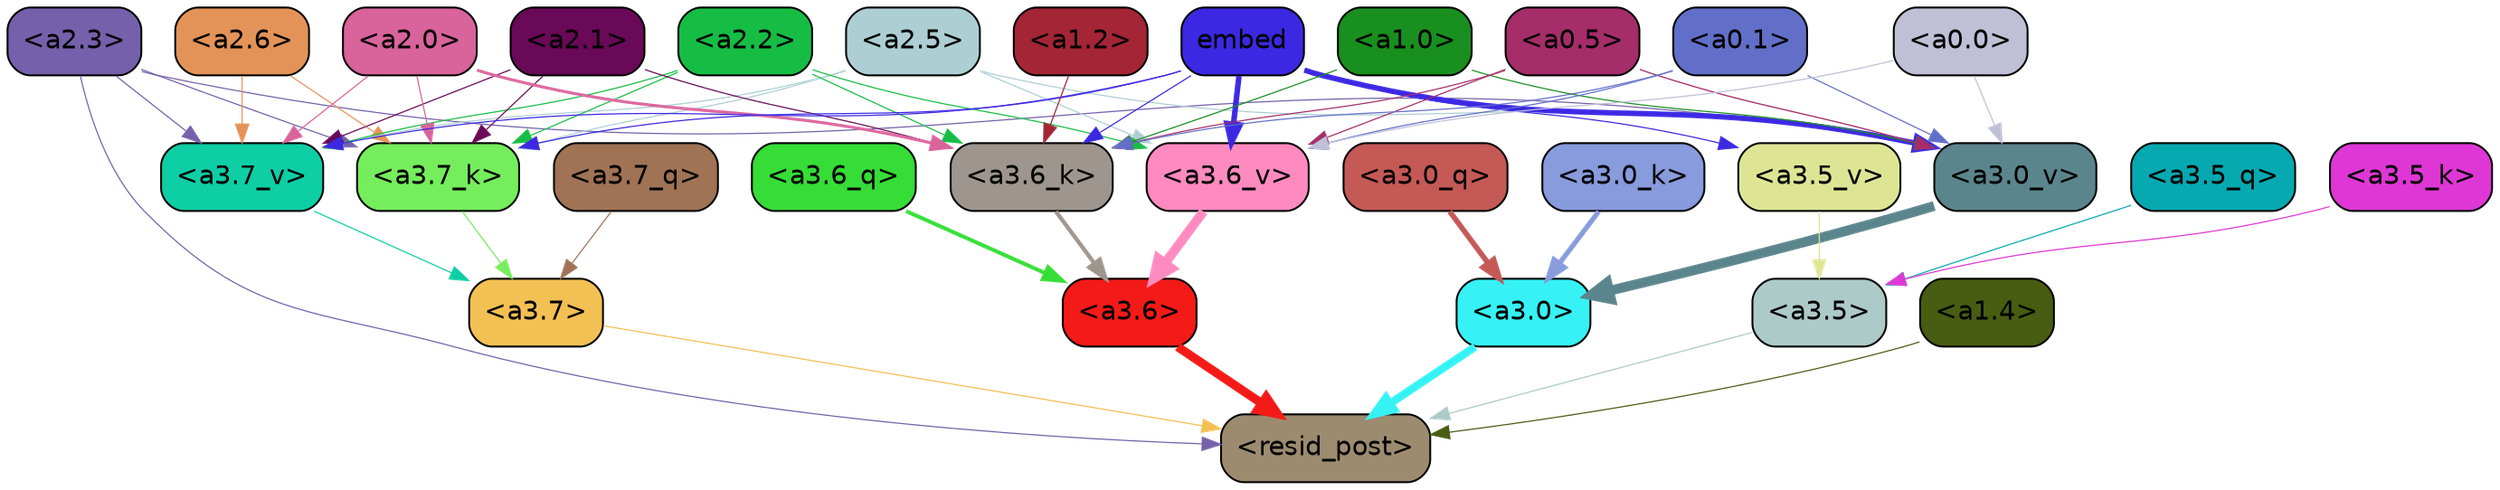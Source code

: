 strict digraph "" {
	graph [bgcolor=transparent,
		layout=dot,
		overlap=false,
		splines=true
	];
	"<a3.7>"	[color=black,
		fillcolor="#f3c053",
		fontname=Helvetica,
		shape=box,
		style="filled, rounded"];
	"<resid_post>"	[color=black,
		fillcolor="#9d8b70",
		fontname=Helvetica,
		shape=box,
		style="filled, rounded"];
	"<a3.7>" -> "<resid_post>"	[color="#f3c053",
		penwidth=0.6];
	"<a3.6>"	[color=black,
		fillcolor="#f31a17",
		fontname=Helvetica,
		shape=box,
		style="filled, rounded"];
	"<a3.6>" -> "<resid_post>"	[color="#f31a17",
		penwidth=4.670643210411072];
	"<a3.5>"	[color=black,
		fillcolor="#accac8",
		fontname=Helvetica,
		shape=box,
		style="filled, rounded"];
	"<a3.5>" -> "<resid_post>"	[color="#accac8",
		penwidth=0.6];
	"<a3.0>"	[color=black,
		fillcolor="#36f2f5",
		fontname=Helvetica,
		shape=box,
		style="filled, rounded"];
	"<a3.0>" -> "<resid_post>"	[color="#36f2f5",
		penwidth=4.246885180473328];
	"<a2.3>"	[color=black,
		fillcolor="#7560ab",
		fontname=Helvetica,
		shape=box,
		style="filled, rounded"];
	"<a2.3>" -> "<resid_post>"	[color="#7560ab",
		penwidth=0.6];
	"<a3.7_k>"	[color=black,
		fillcolor="#75ed5c",
		fontname=Helvetica,
		shape=box,
		style="filled, rounded"];
	"<a2.3>" -> "<a3.7_k>"	[color="#7560ab",
		penwidth=0.6];
	"<a3.7_v>"	[color=black,
		fillcolor="#0ecea5",
		fontname=Helvetica,
		shape=box,
		style="filled, rounded"];
	"<a2.3>" -> "<a3.7_v>"	[color="#7560ab",
		penwidth=0.6];
	"<a3.0_v>"	[color=black,
		fillcolor="#5b858c",
		fontname=Helvetica,
		shape=box,
		style="filled, rounded"];
	"<a2.3>" -> "<a3.0_v>"	[color="#7560ab",
		penwidth=0.6];
	"<a1.4>"	[color=black,
		fillcolor="#485c12",
		fontname=Helvetica,
		shape=box,
		style="filled, rounded"];
	"<a1.4>" -> "<resid_post>"	[color="#485c12",
		penwidth=0.6];
	"<a3.7_q>"	[color=black,
		fillcolor="#a07355",
		fontname=Helvetica,
		shape=box,
		style="filled, rounded"];
	"<a3.7_q>" -> "<a3.7>"	[color="#a07355",
		penwidth=0.6];
	"<a3.6_q>"	[color=black,
		fillcolor="#35dd36",
		fontname=Helvetica,
		shape=box,
		style="filled, rounded"];
	"<a3.6_q>" -> "<a3.6>"	[color="#35dd36",
		penwidth=2.03758105635643];
	"<a3.5_q>"	[color=black,
		fillcolor="#07a9b1",
		fontname=Helvetica,
		shape=box,
		style="filled, rounded"];
	"<a3.5_q>" -> "<a3.5>"	[color="#07a9b1",
		penwidth=0.6];
	"<a3.0_q>"	[color=black,
		fillcolor="#c45956",
		fontname=Helvetica,
		shape=box,
		style="filled, rounded"];
	"<a3.0_q>" -> "<a3.0>"	[color="#c45956",
		penwidth=2.8638100624084473];
	"<a3.7_k>" -> "<a3.7>"	[color="#75ed5c",
		penwidth=0.6];
	"<a3.6_k>"	[color=black,
		fillcolor="#9e968e",
		fontname=Helvetica,
		shape=box,
		style="filled, rounded"];
	"<a3.6_k>" -> "<a3.6>"	[color="#9e968e",
		penwidth=2.174198240041733];
	"<a3.5_k>"	[color=black,
		fillcolor="#de37d5",
		fontname=Helvetica,
		shape=box,
		style="filled, rounded"];
	"<a3.5_k>" -> "<a3.5>"	[color="#de37d5",
		penwidth=0.6];
	"<a3.0_k>"	[color=black,
		fillcolor="#879bdd",
		fontname=Helvetica,
		shape=box,
		style="filled, rounded"];
	"<a3.0_k>" -> "<a3.0>"	[color="#879bdd",
		penwidth=2.6274144649505615];
	"<a3.7_v>" -> "<a3.7>"	[color="#0ecea5",
		penwidth=0.6];
	"<a3.6_v>"	[color=black,
		fillcolor="#ff8abf",
		fontname=Helvetica,
		shape=box,
		style="filled, rounded"];
	"<a3.6_v>" -> "<a3.6>"	[color="#ff8abf",
		penwidth=5.002329230308533];
	"<a3.5_v>"	[color=black,
		fillcolor="#dde595",
		fontname=Helvetica,
		shape=box,
		style="filled, rounded"];
	"<a3.5_v>" -> "<a3.5>"	[color="#dde595",
		penwidth=0.6];
	"<a3.0_v>" -> "<a3.0>"	[color="#5b858c",
		penwidth=5.188832879066467];
	"<a2.6>"	[color=black,
		fillcolor="#e49358",
		fontname=Helvetica,
		shape=box,
		style="filled, rounded"];
	"<a2.6>" -> "<a3.7_k>"	[color="#e49358",
		penwidth=0.6];
	"<a2.6>" -> "<a3.7_v>"	[color="#e49358",
		penwidth=0.6];
	"<a2.5>"	[color=black,
		fillcolor="#adcfd4",
		fontname=Helvetica,
		shape=box,
		style="filled, rounded"];
	"<a2.5>" -> "<a3.7_k>"	[color="#adcfd4",
		penwidth=0.6];
	"<a2.5>" -> "<a3.7_v>"	[color="#adcfd4",
		penwidth=0.6];
	"<a2.5>" -> "<a3.6_v>"	[color="#adcfd4",
		penwidth=0.6];
	"<a2.5>" -> "<a3.0_v>"	[color="#adcfd4",
		penwidth=0.6];
	"<a2.2>"	[color=black,
		fillcolor="#16bd45",
		fontname=Helvetica,
		shape=box,
		style="filled, rounded"];
	"<a2.2>" -> "<a3.7_k>"	[color="#16bd45",
		penwidth=0.6];
	"<a2.2>" -> "<a3.6_k>"	[color="#16bd45",
		penwidth=0.6];
	"<a2.2>" -> "<a3.7_v>"	[color="#16bd45",
		penwidth=0.6];
	"<a2.2>" -> "<a3.6_v>"	[color="#16bd45",
		penwidth=0.6];
	"<a2.1>"	[color=black,
		fillcolor="#690957",
		fontname=Helvetica,
		shape=box,
		style="filled, rounded"];
	"<a2.1>" -> "<a3.7_k>"	[color="#690957",
		penwidth=0.6];
	"<a2.1>" -> "<a3.6_k>"	[color="#690957",
		penwidth=0.6];
	"<a2.1>" -> "<a3.7_v>"	[color="#690957",
		penwidth=0.6];
	"<a2.0>"	[color=black,
		fillcolor="#d9639b",
		fontname=Helvetica,
		shape=box,
		style="filled, rounded"];
	"<a2.0>" -> "<a3.7_k>"	[color="#d9639b",
		penwidth=0.6];
	"<a2.0>" -> "<a3.6_k>"	[color="#d9639b",
		penwidth=1.5417278409004211];
	"<a2.0>" -> "<a3.7_v>"	[color="#d9639b",
		penwidth=0.6];
	embed	[color=black,
		fillcolor="#3c28e2",
		fontname=Helvetica,
		shape=box,
		style="filled, rounded"];
	embed -> "<a3.7_k>"	[color="#3c28e2",
		penwidth=0.6];
	embed -> "<a3.6_k>"	[color="#3c28e2",
		penwidth=0.6];
	embed -> "<a3.7_v>"	[color="#3c28e2",
		penwidth=0.6];
	embed -> "<a3.6_v>"	[color="#3c28e2",
		penwidth=2.9511587619781494];
	embed -> "<a3.5_v>"	[color="#3c28e2",
		penwidth=0.6];
	embed -> "<a3.0_v>"	[color="#3c28e2",
		penwidth=2.8577730655670166];
	"<a1.2>"	[color=black,
		fillcolor="#a32536",
		fontname=Helvetica,
		shape=box,
		style="filled, rounded"];
	"<a1.2>" -> "<a3.6_k>"	[color="#a32536",
		penwidth=0.6];
	"<a1.0>"	[color=black,
		fillcolor="#198f1f",
		fontname=Helvetica,
		shape=box,
		style="filled, rounded"];
	"<a1.0>" -> "<a3.6_k>"	[color="#198f1f",
		penwidth=0.6];
	"<a1.0>" -> "<a3.0_v>"	[color="#198f1f",
		penwidth=0.6];
	"<a0.5>"	[color=black,
		fillcolor="#a52d69",
		fontname=Helvetica,
		shape=box,
		style="filled, rounded"];
	"<a0.5>" -> "<a3.6_k>"	[color="#a52d69",
		penwidth=0.6];
	"<a0.5>" -> "<a3.6_v>"	[color="#a52d69",
		penwidth=0.6];
	"<a0.5>" -> "<a3.0_v>"	[color="#a52d69",
		penwidth=0.6446345448493958];
	"<a0.1>"	[color=black,
		fillcolor="#626fc8",
		fontname=Helvetica,
		shape=box,
		style="filled, rounded"];
	"<a0.1>" -> "<a3.6_k>"	[color="#626fc8",
		penwidth=0.6];
	"<a0.1>" -> "<a3.6_v>"	[color="#626fc8",
		penwidth=0.6];
	"<a0.1>" -> "<a3.0_v>"	[color="#626fc8",
		penwidth=0.6];
	"<a0.0>"	[color=black,
		fillcolor="#bfc0d6",
		fontname=Helvetica,
		shape=box,
		style="filled, rounded"];
	"<a0.0>" -> "<a3.6_v>"	[color="#bfc0d6",
		penwidth=0.6];
	"<a0.0>" -> "<a3.0_v>"	[color="#bfc0d6",
		penwidth=0.6];
}
